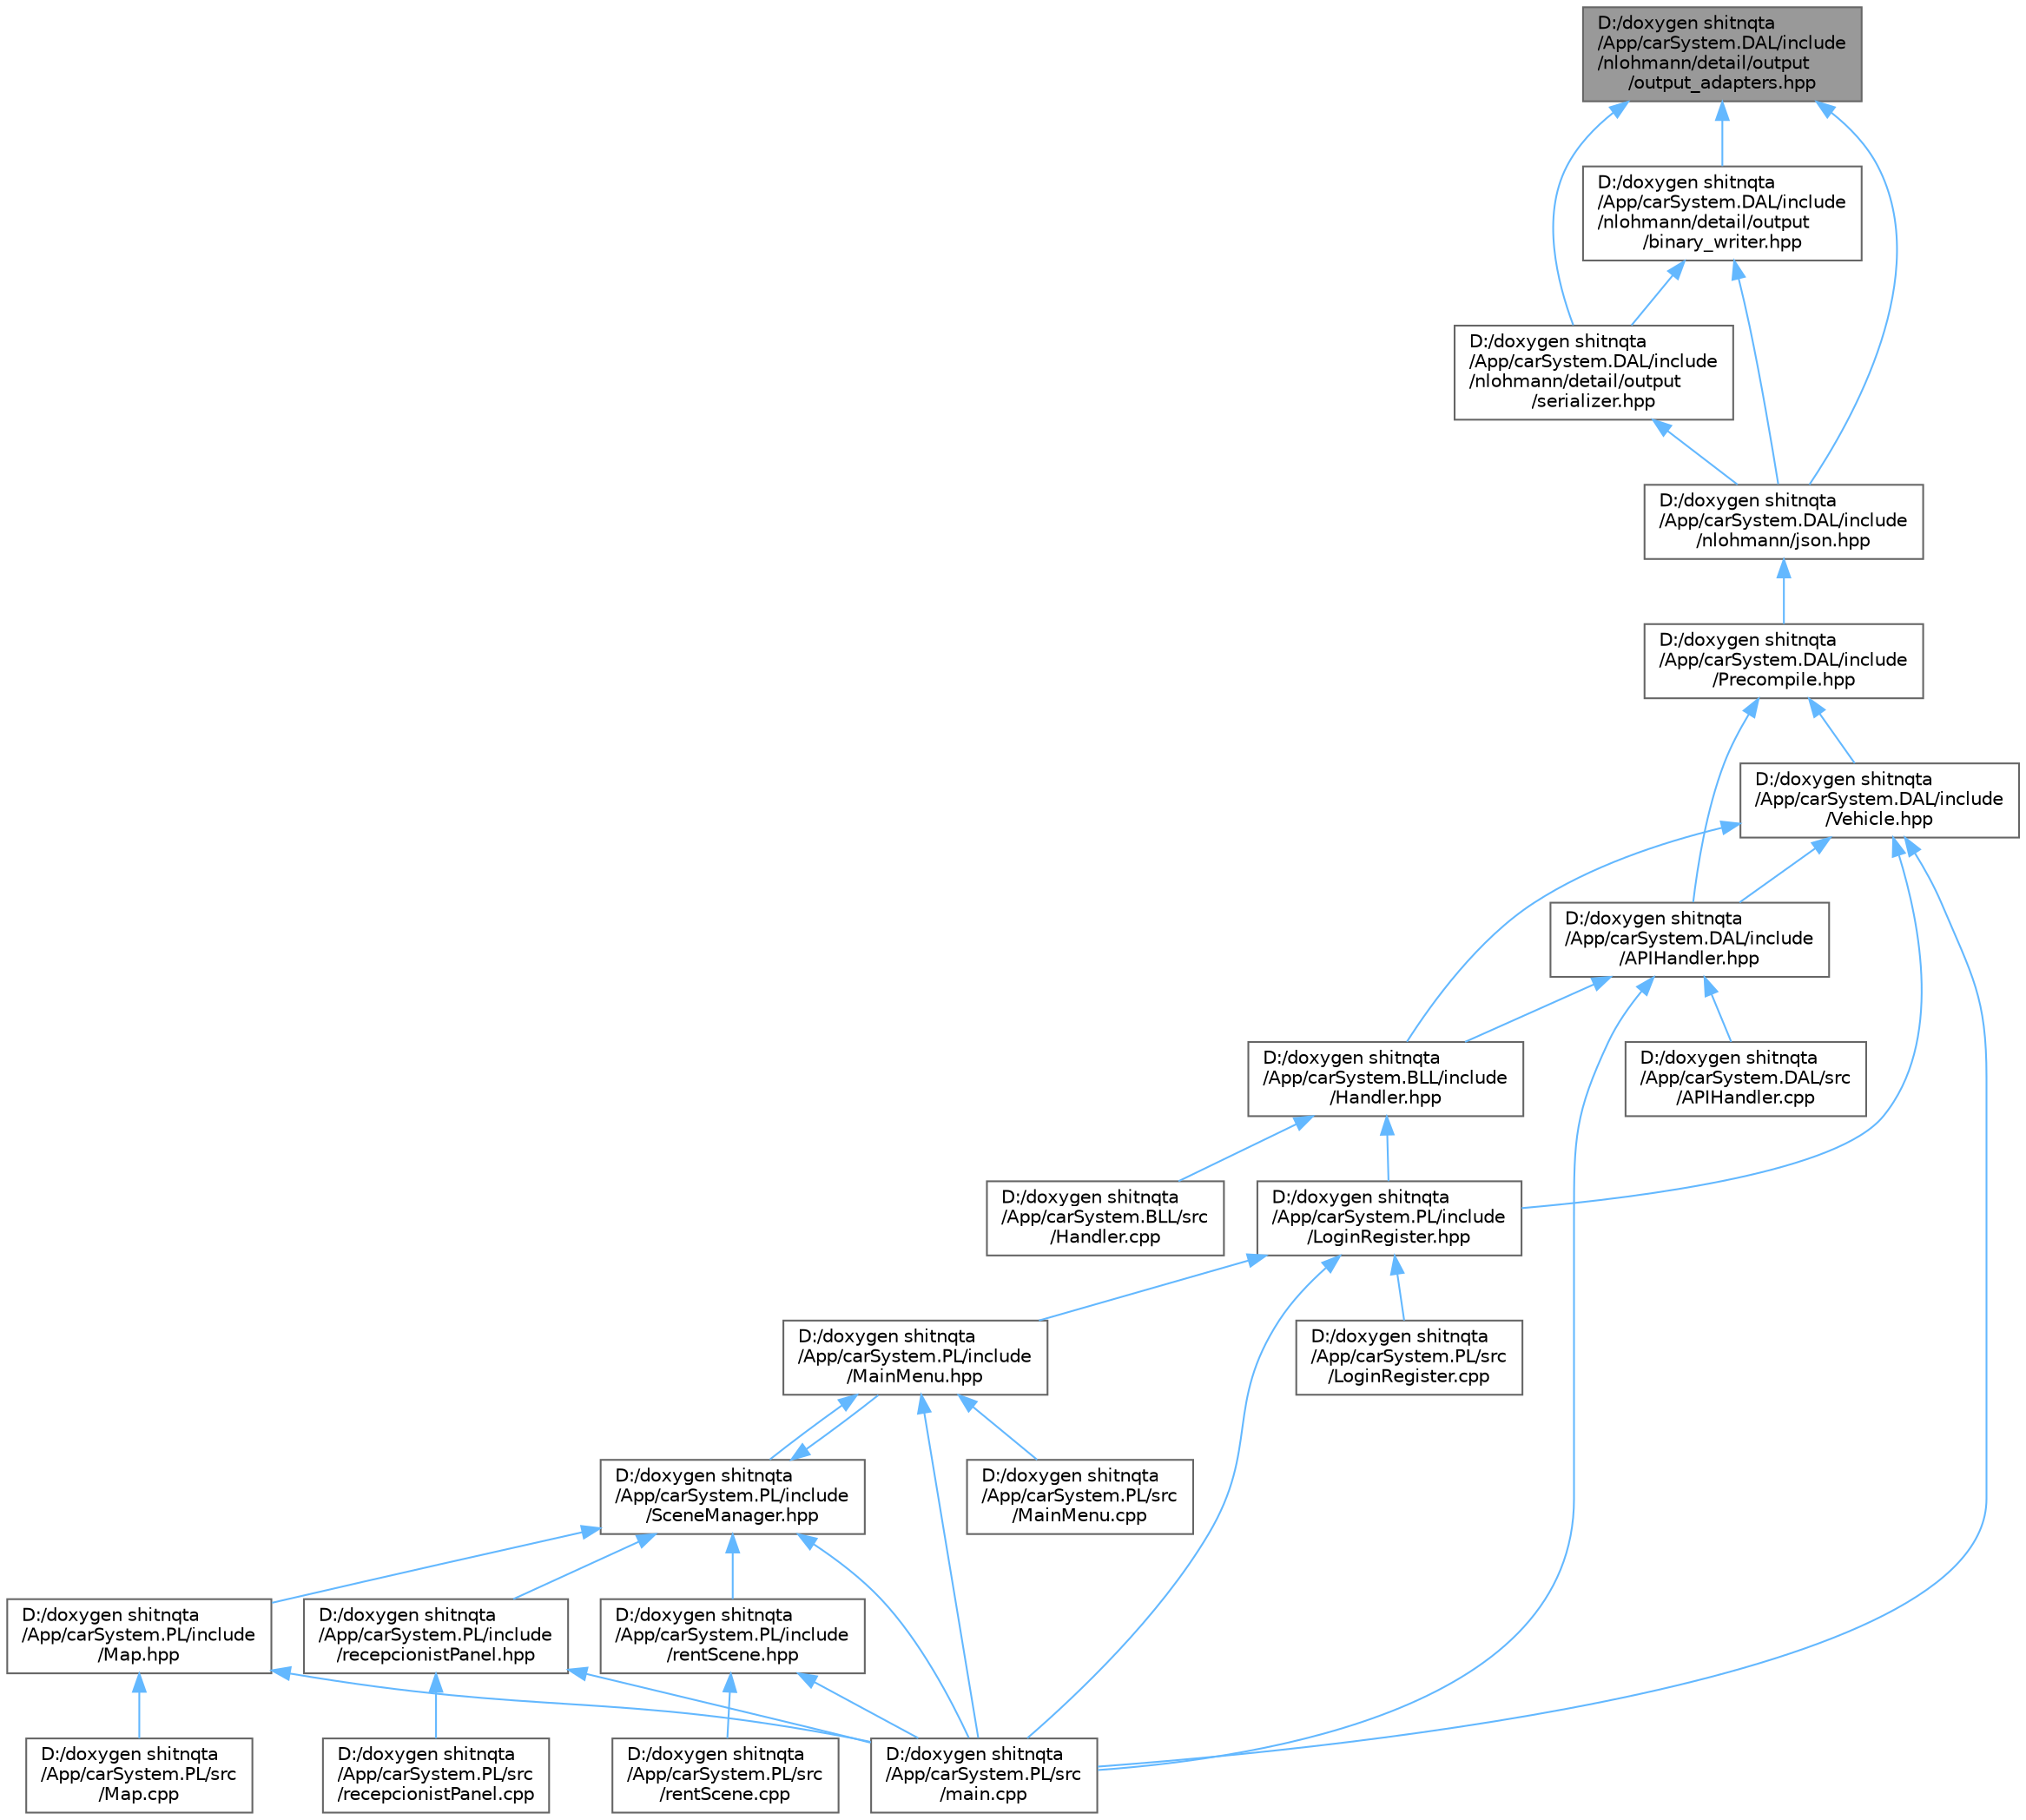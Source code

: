 digraph "D:/doxygen shitnqta/App/carSystem.DAL/include/nlohmann/detail/output/output_adapters.hpp"
{
 // INTERACTIVE_SVG=YES
 // LATEX_PDF_SIZE
  bgcolor="transparent";
  edge [fontname=Helvetica,fontsize=10,labelfontname=Helvetica,labelfontsize=10];
  node [fontname=Helvetica,fontsize=10,shape=box,height=0.2,width=0.4];
  Node1 [id="Node000001",label="D:/doxygen shitnqta\l/App/carSystem.DAL/include\l/nlohmann/detail/output\l/output_adapters.hpp",height=0.2,width=0.4,color="gray40", fillcolor="grey60", style="filled", fontcolor="black",tooltip=" "];
  Node1 -> Node2 [id="edge1_Node000001_Node000002",dir="back",color="steelblue1",style="solid",tooltip=" "];
  Node2 [id="Node000002",label="D:/doxygen shitnqta\l/App/carSystem.DAL/include\l/nlohmann/detail/output\l/binary_writer.hpp",height=0.2,width=0.4,color="grey40", fillcolor="white", style="filled",URL="$a00236.html",tooltip=" "];
  Node2 -> Node3 [id="edge2_Node000002_Node000003",dir="back",color="steelblue1",style="solid",tooltip=" "];
  Node3 [id="Node000003",label="D:/doxygen shitnqta\l/App/carSystem.DAL/include\l/nlohmann/detail/output\l/serializer.hpp",height=0.2,width=0.4,color="grey40", fillcolor="white", style="filled",URL="$a00242.html",tooltip=" "];
  Node3 -> Node4 [id="edge3_Node000003_Node000004",dir="back",color="steelblue1",style="solid",tooltip=" "];
  Node4 [id="Node000004",label="D:/doxygen shitnqta\l/App/carSystem.DAL/include\l/nlohmann/json.hpp",height=0.2,width=0.4,color="grey40", fillcolor="white", style="filled",URL="$a00251.html",tooltip=" "];
  Node4 -> Node5 [id="edge4_Node000004_Node000005",dir="back",color="steelblue1",style="solid",tooltip=" "];
  Node5 [id="Node000005",label="D:/doxygen shitnqta\l/App/carSystem.DAL/include\l/Precompile.hpp",height=0.2,width=0.4,color="grey40", fillcolor="white", style="filled",URL="$a02197.html",tooltip=" "];
  Node5 -> Node6 [id="edge5_Node000005_Node000006",dir="back",color="steelblue1",style="solid",tooltip=" "];
  Node6 [id="Node000006",label="D:/doxygen shitnqta\l/App/carSystem.DAL/include\l/APIHandler.hpp",height=0.2,width=0.4,color="grey40", fillcolor="white", style="filled",URL="$a00008.html",tooltip=" "];
  Node6 -> Node7 [id="edge6_Node000006_Node000007",dir="back",color="steelblue1",style="solid",tooltip=" "];
  Node7 [id="Node000007",label="D:/doxygen shitnqta\l/App/carSystem.BLL/include\l/Handler.hpp",height=0.2,width=0.4,color="grey40", fillcolor="white", style="filled",URL="$a00002.html",tooltip=" "];
  Node7 -> Node8 [id="edge7_Node000007_Node000008",dir="back",color="steelblue1",style="solid",tooltip=" "];
  Node8 [id="Node000008",label="D:/doxygen shitnqta\l/App/carSystem.BLL/src\l/Handler.cpp",height=0.2,width=0.4,color="grey40", fillcolor="white", style="filled",URL="$a00005.html",tooltip=" "];
  Node7 -> Node9 [id="edge8_Node000007_Node000009",dir="back",color="steelblue1",style="solid",tooltip=" "];
  Node9 [id="Node000009",label="D:/doxygen shitnqta\l/App/carSystem.PL/include\l/LoginRegister.hpp",height=0.2,width=0.4,color="grey40", fillcolor="white", style="filled",URL="$a00281.html",tooltip=" "];
  Node9 -> Node10 [id="edge9_Node000009_Node000010",dir="back",color="steelblue1",style="solid",tooltip=" "];
  Node10 [id="Node000010",label="D:/doxygen shitnqta\l/App/carSystem.PL/include\l/MainMenu.hpp",height=0.2,width=0.4,color="grey40", fillcolor="white", style="filled",URL="$a00284.html",tooltip=" "];
  Node10 -> Node11 [id="edge10_Node000010_Node000011",dir="back",color="steelblue1",style="solid",tooltip=" "];
  Node11 [id="Node000011",label="D:/doxygen shitnqta\l/App/carSystem.PL/include\l/SceneManager.hpp",height=0.2,width=0.4,color="grey40", fillcolor="white", style="filled",URL="$a00305.html",tooltip=" "];
  Node11 -> Node10 [id="edge11_Node000011_Node000010",dir="back",color="steelblue1",style="solid",tooltip=" "];
  Node11 -> Node12 [id="edge12_Node000011_Node000012",dir="back",color="steelblue1",style="solid",tooltip=" "];
  Node12 [id="Node000012",label="D:/doxygen shitnqta\l/App/carSystem.PL/include\l/Map.hpp",height=0.2,width=0.4,color="grey40", fillcolor="white", style="filled",URL="$a00287.html",tooltip=" "];
  Node12 -> Node13 [id="edge13_Node000012_Node000013",dir="back",color="steelblue1",style="solid",tooltip=" "];
  Node13 [id="Node000013",label="D:/doxygen shitnqta\l/App/carSystem.PL/src\l/Map.cpp",height=0.2,width=0.4,color="grey40", fillcolor="white", style="filled",URL="$a00635.html",tooltip=" "];
  Node12 -> Node14 [id="edge14_Node000012_Node000014",dir="back",color="steelblue1",style="solid",tooltip=" "];
  Node14 [id="Node000014",label="D:/doxygen shitnqta\l/App/carSystem.PL/src\l/main.cpp",height=0.2,width=0.4,color="grey40", fillcolor="white", style="filled",URL="$a00629.html",tooltip=" "];
  Node11 -> Node15 [id="edge15_Node000011_Node000015",dir="back",color="steelblue1",style="solid",tooltip=" "];
  Node15 [id="Node000015",label="D:/doxygen shitnqta\l/App/carSystem.PL/include\l/recepcionistPanel.hpp",height=0.2,width=0.4,color="grey40", fillcolor="white", style="filled",URL="$a00293.html",tooltip=" "];
  Node15 -> Node14 [id="edge16_Node000015_Node000014",dir="back",color="steelblue1",style="solid",tooltip=" "];
  Node15 -> Node16 [id="edge17_Node000015_Node000016",dir="back",color="steelblue1",style="solid",tooltip=" "];
  Node16 [id="Node000016",label="D:/doxygen shitnqta\l/App/carSystem.PL/src\l/recepcionistPanel.cpp",height=0.2,width=0.4,color="grey40", fillcolor="white", style="filled",URL="$a00638.html",tooltip=" "];
  Node11 -> Node17 [id="edge18_Node000011_Node000017",dir="back",color="steelblue1",style="solid",tooltip=" "];
  Node17 [id="Node000017",label="D:/doxygen shitnqta\l/App/carSystem.PL/include\l/rentScene.hpp",height=0.2,width=0.4,color="grey40", fillcolor="white", style="filled",URL="$a00299.html",tooltip=" "];
  Node17 -> Node14 [id="edge19_Node000017_Node000014",dir="back",color="steelblue1",style="solid",tooltip=" "];
  Node17 -> Node18 [id="edge20_Node000017_Node000018",dir="back",color="steelblue1",style="solid",tooltip=" "];
  Node18 [id="Node000018",label="D:/doxygen shitnqta\l/App/carSystem.PL/src\l/rentScene.cpp",height=0.2,width=0.4,color="grey40", fillcolor="white", style="filled",URL="$a00644.html",tooltip=" "];
  Node11 -> Node14 [id="edge21_Node000011_Node000014",dir="back",color="steelblue1",style="solid",tooltip=" "];
  Node10 -> Node19 [id="edge22_Node000010_Node000019",dir="back",color="steelblue1",style="solid",tooltip=" "];
  Node19 [id="Node000019",label="D:/doxygen shitnqta\l/App/carSystem.PL/src\l/MainMenu.cpp",height=0.2,width=0.4,color="grey40", fillcolor="white", style="filled",URL="$a00632.html",tooltip=" "];
  Node10 -> Node14 [id="edge23_Node000010_Node000014",dir="back",color="steelblue1",style="solid",tooltip=" "];
  Node9 -> Node20 [id="edge24_Node000009_Node000020",dir="back",color="steelblue1",style="solid",tooltip=" "];
  Node20 [id="Node000020",label="D:/doxygen shitnqta\l/App/carSystem.PL/src\l/LoginRegister.cpp",height=0.2,width=0.4,color="grey40", fillcolor="white", style="filled",URL="$a00626.html",tooltip=" "];
  Node9 -> Node14 [id="edge25_Node000009_Node000014",dir="back",color="steelblue1",style="solid",tooltip=" "];
  Node6 -> Node21 [id="edge26_Node000006_Node000021",dir="back",color="steelblue1",style="solid",tooltip=" "];
  Node21 [id="Node000021",label="D:/doxygen shitnqta\l/App/carSystem.DAL/src\l/APIHandler.cpp",height=0.2,width=0.4,color="grey40", fillcolor="white", style="filled",URL="$a00272.html",tooltip=" "];
  Node6 -> Node14 [id="edge27_Node000006_Node000014",dir="back",color="steelblue1",style="solid",tooltip=" "];
  Node5 -> Node22 [id="edge28_Node000005_Node000022",dir="back",color="steelblue1",style="solid",tooltip=" "];
  Node22 [id="Node000022",label="D:/doxygen shitnqta\l/App/carSystem.DAL/include\l/Vehicle.hpp",height=0.2,width=0.4,color="grey40", fillcolor="white", style="filled",URL="$a00269.html",tooltip=" "];
  Node22 -> Node7 [id="edge29_Node000022_Node000007",dir="back",color="steelblue1",style="solid",tooltip=" "];
  Node22 -> Node6 [id="edge30_Node000022_Node000006",dir="back",color="steelblue1",style="solid",tooltip=" "];
  Node22 -> Node9 [id="edge31_Node000022_Node000009",dir="back",color="steelblue1",style="solid",tooltip=" "];
  Node22 -> Node14 [id="edge32_Node000022_Node000014",dir="back",color="steelblue1",style="solid",tooltip=" "];
  Node2 -> Node4 [id="edge33_Node000002_Node000004",dir="back",color="steelblue1",style="solid",tooltip=" "];
  Node1 -> Node3 [id="edge34_Node000001_Node000003",dir="back",color="steelblue1",style="solid",tooltip=" "];
  Node1 -> Node4 [id="edge35_Node000001_Node000004",dir="back",color="steelblue1",style="solid",tooltip=" "];
}
